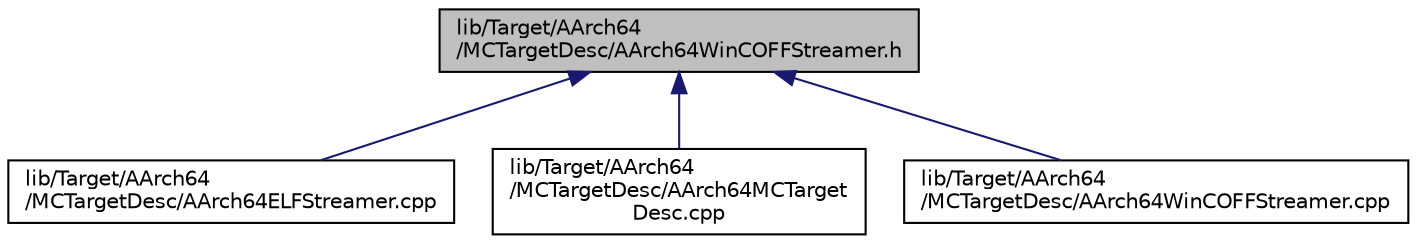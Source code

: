 digraph "lib/Target/AArch64/MCTargetDesc/AArch64WinCOFFStreamer.h"
{
 // LATEX_PDF_SIZE
  bgcolor="transparent";
  edge [fontname="Helvetica",fontsize="10",labelfontname="Helvetica",labelfontsize="10"];
  node [fontname="Helvetica",fontsize="10",shape=record];
  Node1 [label="lib/Target/AArch64\l/MCTargetDesc/AArch64WinCOFFStreamer.h",height=0.2,width=0.4,color="black", fillcolor="grey75", style="filled", fontcolor="black",tooltip=" "];
  Node1 -> Node2 [dir="back",color="midnightblue",fontsize="10",style="solid",fontname="Helvetica"];
  Node2 [label="lib/Target/AArch64\l/MCTargetDesc/AArch64ELFStreamer.cpp",height=0.2,width=0.4,color="black",URL="$AArch64ELFStreamer_8cpp.html",tooltip=" "];
  Node1 -> Node3 [dir="back",color="midnightblue",fontsize="10",style="solid",fontname="Helvetica"];
  Node3 [label="lib/Target/AArch64\l/MCTargetDesc/AArch64MCTarget\lDesc.cpp",height=0.2,width=0.4,color="black",URL="$AArch64MCTargetDesc_8cpp.html",tooltip=" "];
  Node1 -> Node4 [dir="back",color="midnightblue",fontsize="10",style="solid",fontname="Helvetica"];
  Node4 [label="lib/Target/AArch64\l/MCTargetDesc/AArch64WinCOFFStreamer.cpp",height=0.2,width=0.4,color="black",URL="$AArch64WinCOFFStreamer_8cpp.html",tooltip=" "];
}
